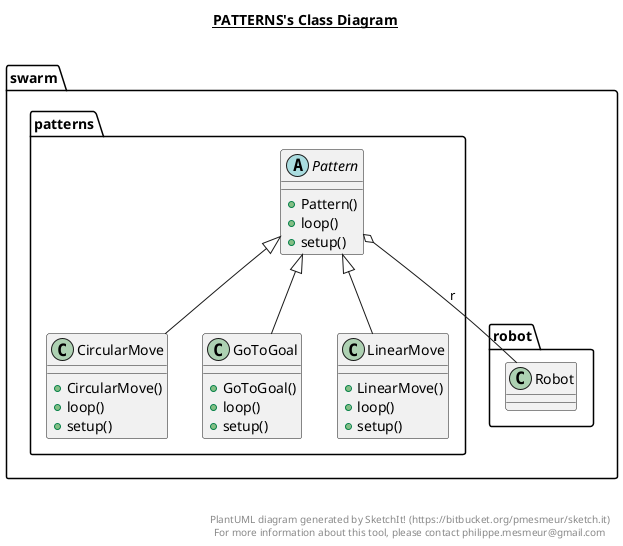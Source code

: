 @startuml

title __PATTERNS's Class Diagram__\n

  namespace swarm {
    namespace patterns {
      class swarm.patterns.CircularMove {
          + CircularMove()
          + loop()
          + setup()
      }
    }
  }
  

  namespace swarm {
    namespace patterns {
      class swarm.patterns.GoToGoal {
          + GoToGoal()
          + loop()
          + setup()
      }
    }
  }
  

  namespace swarm {
    namespace patterns {
      class swarm.patterns.LinearMove {
          + LinearMove()
          + loop()
          + setup()
      }
    }
  }
  

  namespace swarm {
    namespace patterns {
      abstract class swarm.patterns.Pattern {
          + Pattern()
          + loop()
          + setup()
      }
    }
  }
  

  swarm.patterns.CircularMove -up-|> swarm.patterns.Pattern
  swarm.patterns.GoToGoal -up-|> swarm.patterns.Pattern
  swarm.patterns.LinearMove -up-|> swarm.patterns.Pattern
  swarm.patterns.Pattern o-- swarm.robot.Robot : r


right footer


PlantUML diagram generated by SketchIt! (https://bitbucket.org/pmesmeur/sketch.it)
For more information about this tool, please contact philippe.mesmeur@gmail.com
endfooter

@enduml
